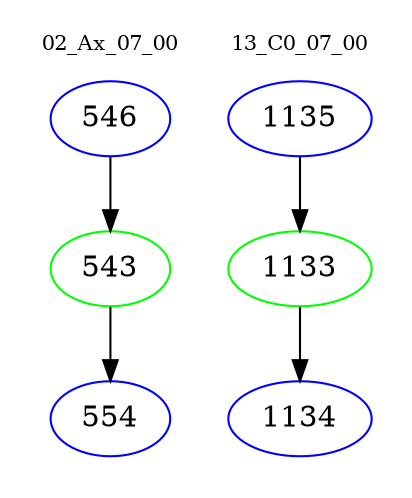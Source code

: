 digraph{
subgraph cluster_0 {
color = white
label = "02_Ax_07_00";
fontsize=10;
T0_546 [label="546", color="blue"]
T0_546 -> T0_543 [color="black"]
T0_543 [label="543", color="green"]
T0_543 -> T0_554 [color="black"]
T0_554 [label="554", color="blue"]
}
subgraph cluster_1 {
color = white
label = "13_C0_07_00";
fontsize=10;
T1_1135 [label="1135", color="blue"]
T1_1135 -> T1_1133 [color="black"]
T1_1133 [label="1133", color="green"]
T1_1133 -> T1_1134 [color="black"]
T1_1134 [label="1134", color="blue"]
}
}
